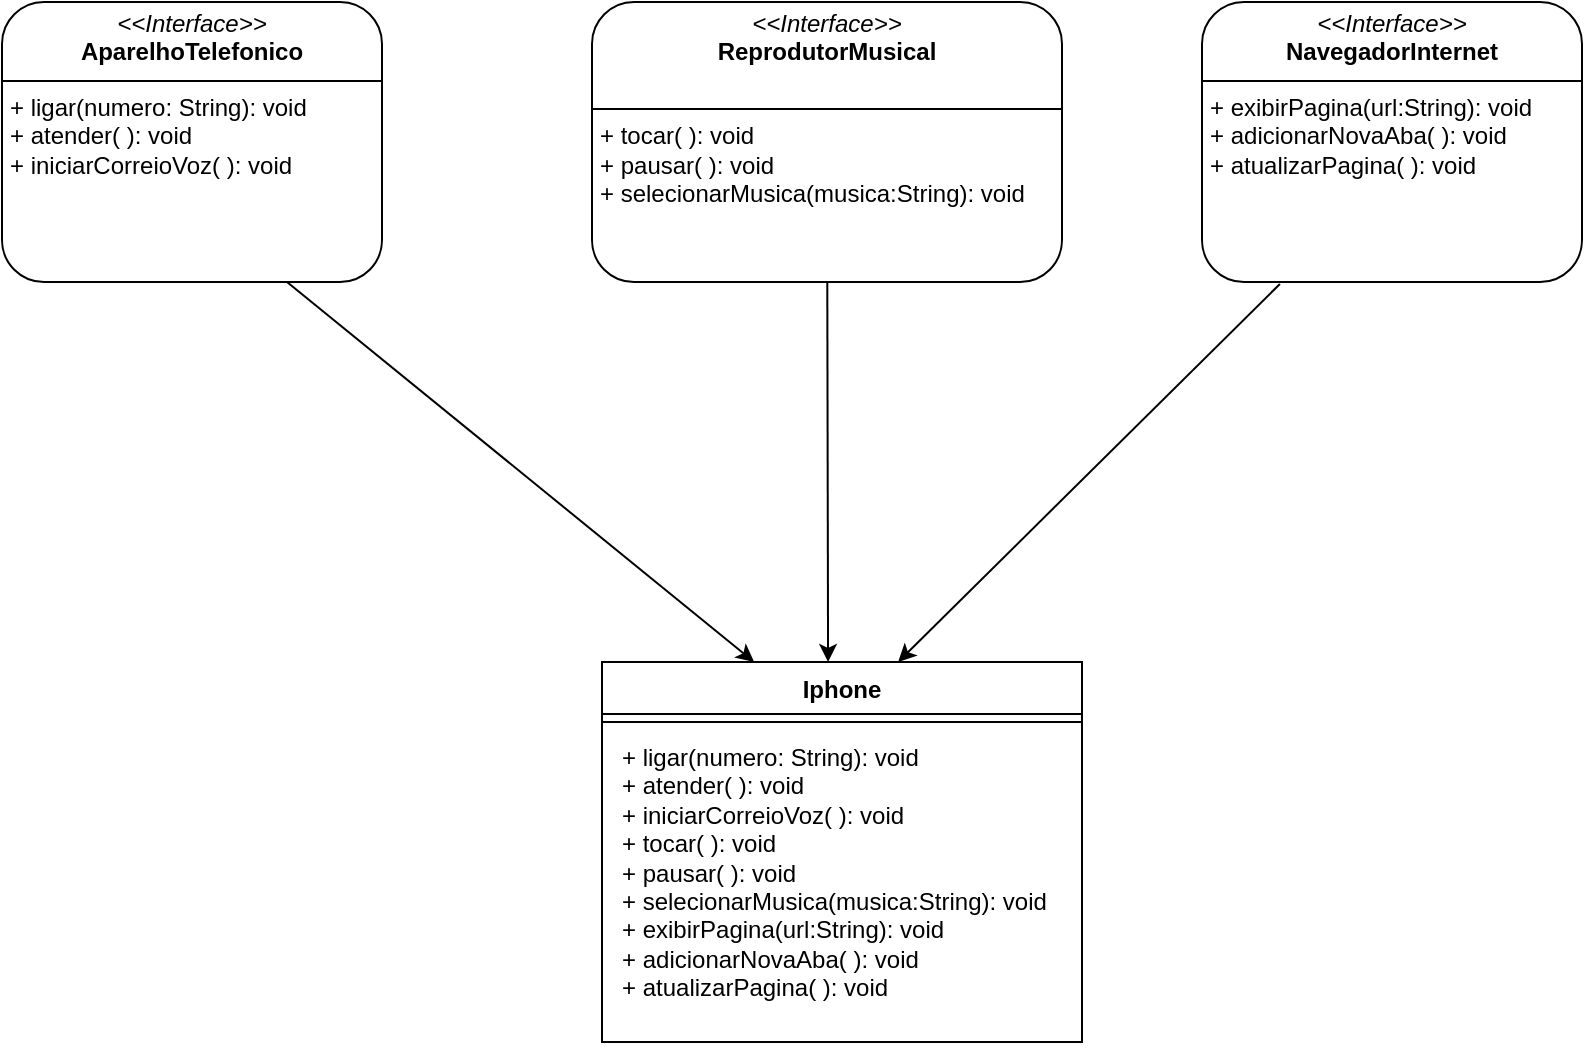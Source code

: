 <mxfile version="24.4.6" type="device">
  <diagram id="C5RBs43oDa-KdzZeNtuy" name="Page-1">
    <mxGraphModel dx="926" dy="762" grid="1" gridSize="10" guides="1" tooltips="1" connect="1" arrows="1" fold="1" page="1" pageScale="1" pageWidth="827" pageHeight="1169" math="0" shadow="0">
      <root>
        <mxCell id="WIyWlLk6GJQsqaUBKTNV-0" />
        <mxCell id="WIyWlLk6GJQsqaUBKTNV-1" parent="WIyWlLk6GJQsqaUBKTNV-0" />
        <mxCell id="WdvZ202-jXQcYb3sjLT7-7" value="Iphone" style="swimlane;fontStyle=1;align=center;verticalAlign=top;childLayout=stackLayout;horizontal=1;startSize=26;horizontalStack=0;resizeParent=1;resizeParentMax=0;resizeLast=0;collapsible=1;marginBottom=0;whiteSpace=wrap;html=1;" vertex="1" parent="WIyWlLk6GJQsqaUBKTNV-1">
          <mxGeometry x="320" y="410" width="240" height="190" as="geometry" />
        </mxCell>
        <mxCell id="WdvZ202-jXQcYb3sjLT7-9" value="" style="line;strokeWidth=1;fillColor=none;align=left;verticalAlign=middle;spacingTop=-1;spacingLeft=3;spacingRight=3;rotatable=0;labelPosition=right;points=[];portConstraint=eastwest;strokeColor=inherit;" vertex="1" parent="WdvZ202-jXQcYb3sjLT7-7">
          <mxGeometry y="26" width="240" height="8" as="geometry" />
        </mxCell>
        <mxCell id="WdvZ202-jXQcYb3sjLT7-10" value="&lt;p style=&quot;margin: 0px 0px 0px 4px;&quot;&gt;+ ligar(numero: String): void&lt;br&gt;+ atender( ): void&lt;/p&gt;&lt;p style=&quot;margin: 0px 0px 0px 4px;&quot;&gt;+ iniciarCorreioVoz( ): void&lt;/p&gt;&lt;p style=&quot;margin: 0px 0px 0px 4px;&quot;&gt;+ tocar( ): void&lt;br&gt;+ pausar( ): void&lt;/p&gt;&lt;p style=&quot;margin: 0px 0px 0px 4px;&quot;&gt;+ selecionarMusica(musica:String): void&lt;/p&gt;&lt;p style=&quot;margin: 0px 0px 0px 4px;&quot;&gt;+ exibirPagina(url:String): void&lt;br&gt;+ adicionarNovaAba( ): void&lt;/p&gt;&lt;p style=&quot;margin: 0px 0px 0px 4px;&quot;&gt;+ atualizarPagina( ): void&lt;/p&gt;" style="text;strokeColor=none;fillColor=none;align=left;verticalAlign=top;spacingLeft=4;spacingRight=4;overflow=hidden;rotatable=0;points=[[0,0.5],[1,0.5]];portConstraint=eastwest;whiteSpace=wrap;html=1;" vertex="1" parent="WdvZ202-jXQcYb3sjLT7-7">
          <mxGeometry y="34" width="240" height="156" as="geometry" />
        </mxCell>
        <mxCell id="WdvZ202-jXQcYb3sjLT7-12" value="&lt;p style=&quot;margin:0px;margin-top:4px;text-align:center;&quot;&gt;&lt;i&gt;&amp;lt;&amp;lt;Interface&amp;gt;&amp;gt;&lt;/i&gt;&lt;br&gt;&lt;b&gt;AparelhoTelefonico&lt;/b&gt;&lt;/p&gt;&lt;hr size=&quot;1&quot; style=&quot;border-style:solid;&quot;&gt;&lt;p style=&quot;margin:0px;margin-left:4px;&quot;&gt;+ ligar(numero: String): void&lt;br&gt;+ atender( ): void&lt;/p&gt;&lt;p style=&quot;margin:0px;margin-left:4px;&quot;&gt;+ iniciarCorreioVoz( ): void&lt;/p&gt;" style="verticalAlign=top;align=left;overflow=fill;html=1;whiteSpace=wrap;rounded=1;glass=0;" vertex="1" parent="WIyWlLk6GJQsqaUBKTNV-1">
          <mxGeometry x="20" y="80" width="190" height="140" as="geometry" />
        </mxCell>
        <mxCell id="WdvZ202-jXQcYb3sjLT7-13" value="&lt;p style=&quot;margin:0px;margin-top:4px;text-align:center;&quot;&gt;&lt;i&gt;&amp;lt;&amp;lt;Interface&amp;gt;&amp;gt;&lt;/i&gt;&lt;br&gt;&lt;b&gt;ReprodutorMusical&lt;/b&gt;&lt;/p&gt;&lt;p style=&quot;margin:0px;margin-left:4px;&quot;&gt;&lt;br&gt;&lt;/p&gt;&lt;hr size=&quot;1&quot; style=&quot;border-style:solid;&quot;&gt;&lt;p style=&quot;margin:0px;margin-left:4px;&quot;&gt;+ tocar( ): void&lt;br&gt;+ pausar( ): void&lt;/p&gt;&lt;p style=&quot;margin:0px;margin-left:4px;&quot;&gt;+ selecionarMusica(musica:String): void&lt;/p&gt;&lt;p style=&quot;margin:0px;margin-left:4px;&quot;&gt;&lt;br&gt;&lt;/p&gt;" style="verticalAlign=top;align=left;overflow=fill;html=1;whiteSpace=wrap;rounded=1;" vertex="1" parent="WIyWlLk6GJQsqaUBKTNV-1">
          <mxGeometry x="315" y="80" width="235" height="140" as="geometry" />
        </mxCell>
        <mxCell id="WdvZ202-jXQcYb3sjLT7-14" value="&lt;p style=&quot;margin:0px;margin-top:4px;text-align:center;&quot;&gt;&lt;i&gt;&amp;lt;&amp;lt;Interface&amp;gt;&amp;gt;&lt;/i&gt;&lt;br&gt;&lt;b&gt;NavegadorInternet&lt;/b&gt;&lt;/p&gt;&lt;hr size=&quot;1&quot; style=&quot;border-style:solid;&quot;&gt;&lt;p style=&quot;margin:0px;margin-left:4px;&quot;&gt;+ exibirPagina(url:String): void&lt;br&gt;+ adicionarNovaAba( ): void&lt;/p&gt;&lt;p style=&quot;margin:0px;margin-left:4px;&quot;&gt;+ atualizarPagina( ): void&lt;/p&gt;" style="verticalAlign=top;align=left;overflow=fill;html=1;whiteSpace=wrap;rounded=1;" vertex="1" parent="WIyWlLk6GJQsqaUBKTNV-1">
          <mxGeometry x="620" y="80" width="190" height="140" as="geometry" />
        </mxCell>
        <mxCell id="WdvZ202-jXQcYb3sjLT7-17" value="" style="endArrow=classic;html=1;rounded=0;entryX=0.317;entryY=0;entryDx=0;entryDy=0;entryPerimeter=0;exitX=0.75;exitY=1;exitDx=0;exitDy=0;" edge="1" parent="WIyWlLk6GJQsqaUBKTNV-1" source="WdvZ202-jXQcYb3sjLT7-12" target="WdvZ202-jXQcYb3sjLT7-7">
          <mxGeometry width="50" height="50" relative="1" as="geometry">
            <mxPoint x="490" y="350" as="sourcePoint" />
            <mxPoint x="500" y="370" as="targetPoint" />
          </mxGeometry>
        </mxCell>
        <mxCell id="WdvZ202-jXQcYb3sjLT7-19" value="" style="endArrow=classic;html=1;rounded=0;entryX=0.471;entryY=0;entryDx=0;entryDy=0;entryPerimeter=0;" edge="1" parent="WIyWlLk6GJQsqaUBKTNV-1" source="WdvZ202-jXQcYb3sjLT7-13" target="WdvZ202-jXQcYb3sjLT7-7">
          <mxGeometry width="50" height="50" relative="1" as="geometry">
            <mxPoint x="300" y="420" as="sourcePoint" />
            <mxPoint x="350" y="370" as="targetPoint" />
          </mxGeometry>
        </mxCell>
        <mxCell id="WdvZ202-jXQcYb3sjLT7-20" value="" style="endArrow=classic;html=1;rounded=0;exitX=0.205;exitY=1.007;exitDx=0;exitDy=0;exitPerimeter=0;entryX=0.617;entryY=0;entryDx=0;entryDy=0;entryPerimeter=0;" edge="1" parent="WIyWlLk6GJQsqaUBKTNV-1" source="WdvZ202-jXQcYb3sjLT7-14" target="WdvZ202-jXQcYb3sjLT7-7">
          <mxGeometry width="50" height="50" relative="1" as="geometry">
            <mxPoint x="300" y="420" as="sourcePoint" />
            <mxPoint x="350" y="370" as="targetPoint" />
          </mxGeometry>
        </mxCell>
      </root>
    </mxGraphModel>
  </diagram>
</mxfile>
